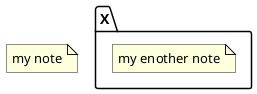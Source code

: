 {
  "sha1": "c4mhomrnxh4194z9gga3x1z116n7msn",
  "insertion": {
    "when": "2024-06-01T09:03:00.885Z",
    "url": "https://github.com/plantuml/plantuml/issues/1405",
    "user": "plantuml@gmail.com"
  }
}
@startuml
note as n
    my note
end note

package X {
    note as n
        my enother note
    end note
}
@enduml

